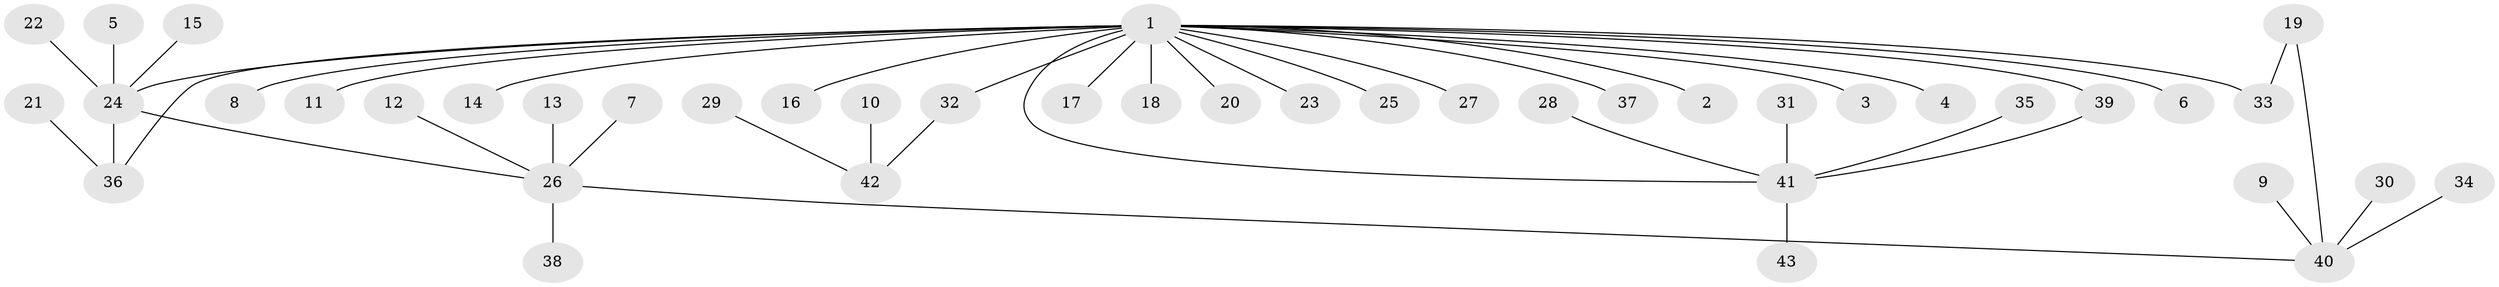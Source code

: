 // original degree distribution, {16: 0.011627906976744186, 6: 0.011627906976744186, 1: 0.5697674418604651, 8: 0.03488372093023256, 4: 0.011627906976744186, 5: 0.023255813953488372, 3: 0.08139534883720931, 2: 0.23255813953488372, 7: 0.023255813953488372}
// Generated by graph-tools (version 1.1) at 2025/26/03/09/25 03:26:00]
// undirected, 43 vertices, 45 edges
graph export_dot {
graph [start="1"]
  node [color=gray90,style=filled];
  1;
  2;
  3;
  4;
  5;
  6;
  7;
  8;
  9;
  10;
  11;
  12;
  13;
  14;
  15;
  16;
  17;
  18;
  19;
  20;
  21;
  22;
  23;
  24;
  25;
  26;
  27;
  28;
  29;
  30;
  31;
  32;
  33;
  34;
  35;
  36;
  37;
  38;
  39;
  40;
  41;
  42;
  43;
  1 -- 2 [weight=1.0];
  1 -- 3 [weight=1.0];
  1 -- 4 [weight=1.0];
  1 -- 6 [weight=1.0];
  1 -- 8 [weight=1.0];
  1 -- 11 [weight=2.0];
  1 -- 14 [weight=1.0];
  1 -- 16 [weight=1.0];
  1 -- 17 [weight=2.0];
  1 -- 18 [weight=1.0];
  1 -- 20 [weight=1.0];
  1 -- 23 [weight=1.0];
  1 -- 24 [weight=1.0];
  1 -- 25 [weight=1.0];
  1 -- 27 [weight=1.0];
  1 -- 32 [weight=2.0];
  1 -- 33 [weight=2.0];
  1 -- 36 [weight=1.0];
  1 -- 37 [weight=1.0];
  1 -- 39 [weight=1.0];
  1 -- 41 [weight=1.0];
  5 -- 24 [weight=1.0];
  7 -- 26 [weight=1.0];
  9 -- 40 [weight=1.0];
  10 -- 42 [weight=1.0];
  12 -- 26 [weight=1.0];
  13 -- 26 [weight=1.0];
  15 -- 24 [weight=1.0];
  19 -- 33 [weight=1.0];
  19 -- 40 [weight=1.0];
  21 -- 36 [weight=1.0];
  22 -- 24 [weight=1.0];
  24 -- 26 [weight=1.0];
  24 -- 36 [weight=1.0];
  26 -- 38 [weight=1.0];
  26 -- 40 [weight=1.0];
  28 -- 41 [weight=1.0];
  29 -- 42 [weight=1.0];
  30 -- 40 [weight=1.0];
  31 -- 41 [weight=1.0];
  32 -- 42 [weight=1.0];
  34 -- 40 [weight=1.0];
  35 -- 41 [weight=1.0];
  39 -- 41 [weight=1.0];
  41 -- 43 [weight=1.0];
}
